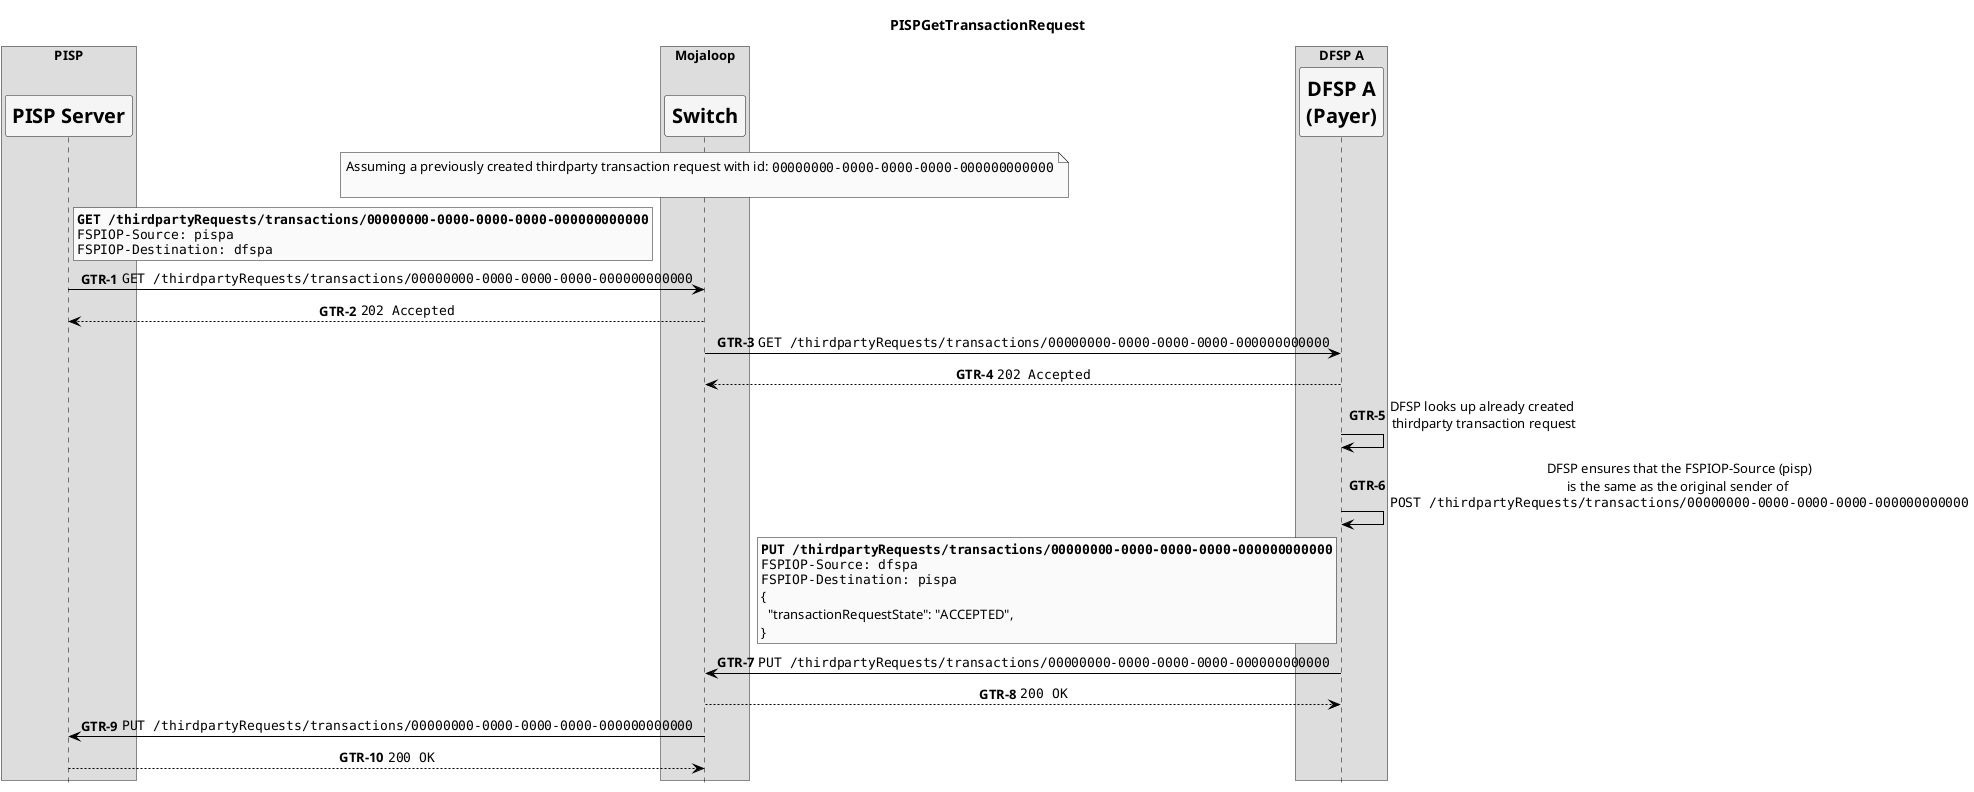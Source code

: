 @startuml

' declaring skinparam
skinparam sequenceMessageAlign center
skinparam shadowing false
skinparam defaultFontName Verdana
skinparam monochrome true
skinparam SequenceLifeLineBackgroundColor WhiteSmoke
skinparam SequenceLifeLineBorderColor Black
skinparam ParticipantFontStyle Bold
skinparam ParticipantFontSize 20
skinparam ParticipantBackgroundColor WhiteSmoke
skinparam ArrowColor Black

hide footbox

title PISPGetTransactionRequest

box "PISP"
participant "PISP Server" as D1
end box
box "Mojaloop"
    participant Switch as S
end box
box "DFSP A"
    participant "DFSP A\n(Payer)" as D2
end box

autonumber 1 "<b>GTR-#</b>"

note over S
  Assuming a previously created thirdparty transaction request with id: ""00000000-0000-0000-0000-000000000000""

end note



rnote right of D1
**""GET /thirdpartyRequests/transactions/00000000-0000-0000-0000-000000000000""**
""FSPIOP-Source: pispa""
""FSPIOP-Destination: dfspa""
end note

D1 -> S: ""GET /thirdpartyRequests/transactions/00000000-0000-0000-0000-000000000000""
S --> D1: ""202 Accepted""

S -> D2: ""GET /thirdpartyRequests/transactions/00000000-0000-0000-0000-000000000000""
D2 --> S: ""202 Accepted""

D2 -> D2: DFSP looks up already created \nthirdparty transaction request
D2 -> D2: DFSP ensures that the FSPIOP-Source (pisp)\nis the same as the original sender of \n""POST /thirdpartyRequests/transactions/00000000-0000-0000-0000-000000000000""

rnote left of D2
**""PUT /thirdpartyRequests/transactions/00000000-0000-0000-0000-000000000000""**
""FSPIOP-Source: dfspa""
""FSPIOP-Destination: pispa""
{
  "transactionRequestState": "ACCEPTED",
}
end note
D2 -> S: ""PUT /thirdpartyRequests/transactions/00000000-0000-0000-0000-000000000000""
S --> D2: ""200 OK""

S -> D1: ""PUT /thirdpartyRequests/transactions/00000000-0000-0000-0000-000000000000""
D1 --> S: ""200 OK""

@enduml
